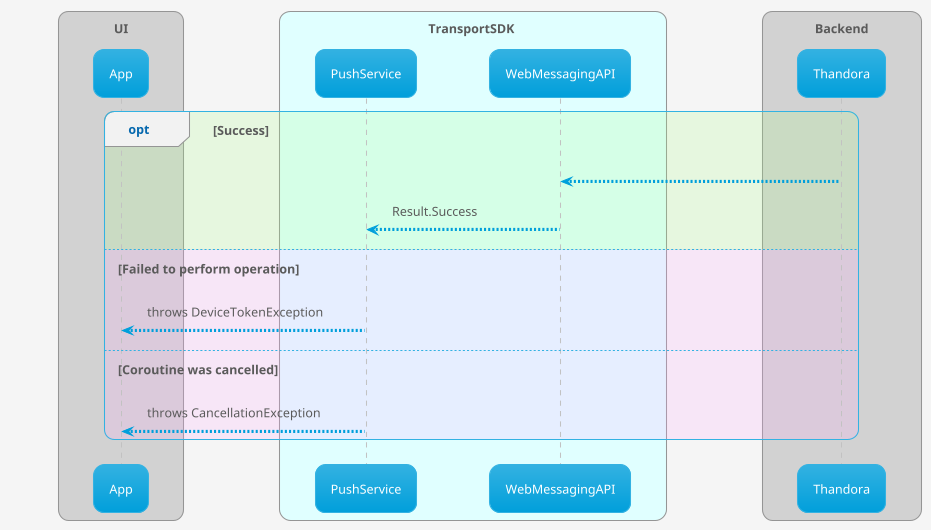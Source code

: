 @startuml
'https://plantuml.com/sequence-diagram

!theme bluegray
!pragma teoz true

skinparam backgroundColor #whitesmoke

box UI
participant App
end box
box TransportSDK #lightcyan
participant PushService
participant WebMessagingAPI
end box
box Backend
participant Thandora
end box
	    opt #aaff8833 Success
	    Thandora --> WebMessagingAPI
	    WebMessagingAPI --> PushService: Result.Success
	    else #ffaaff33 Failed to perform operation
        PushService --> App : throws DeviceTokenException
        else #ffaaff33 Coroutine was cancelled
        PushService --> App : throws CancellationException
	    end
@enduml


